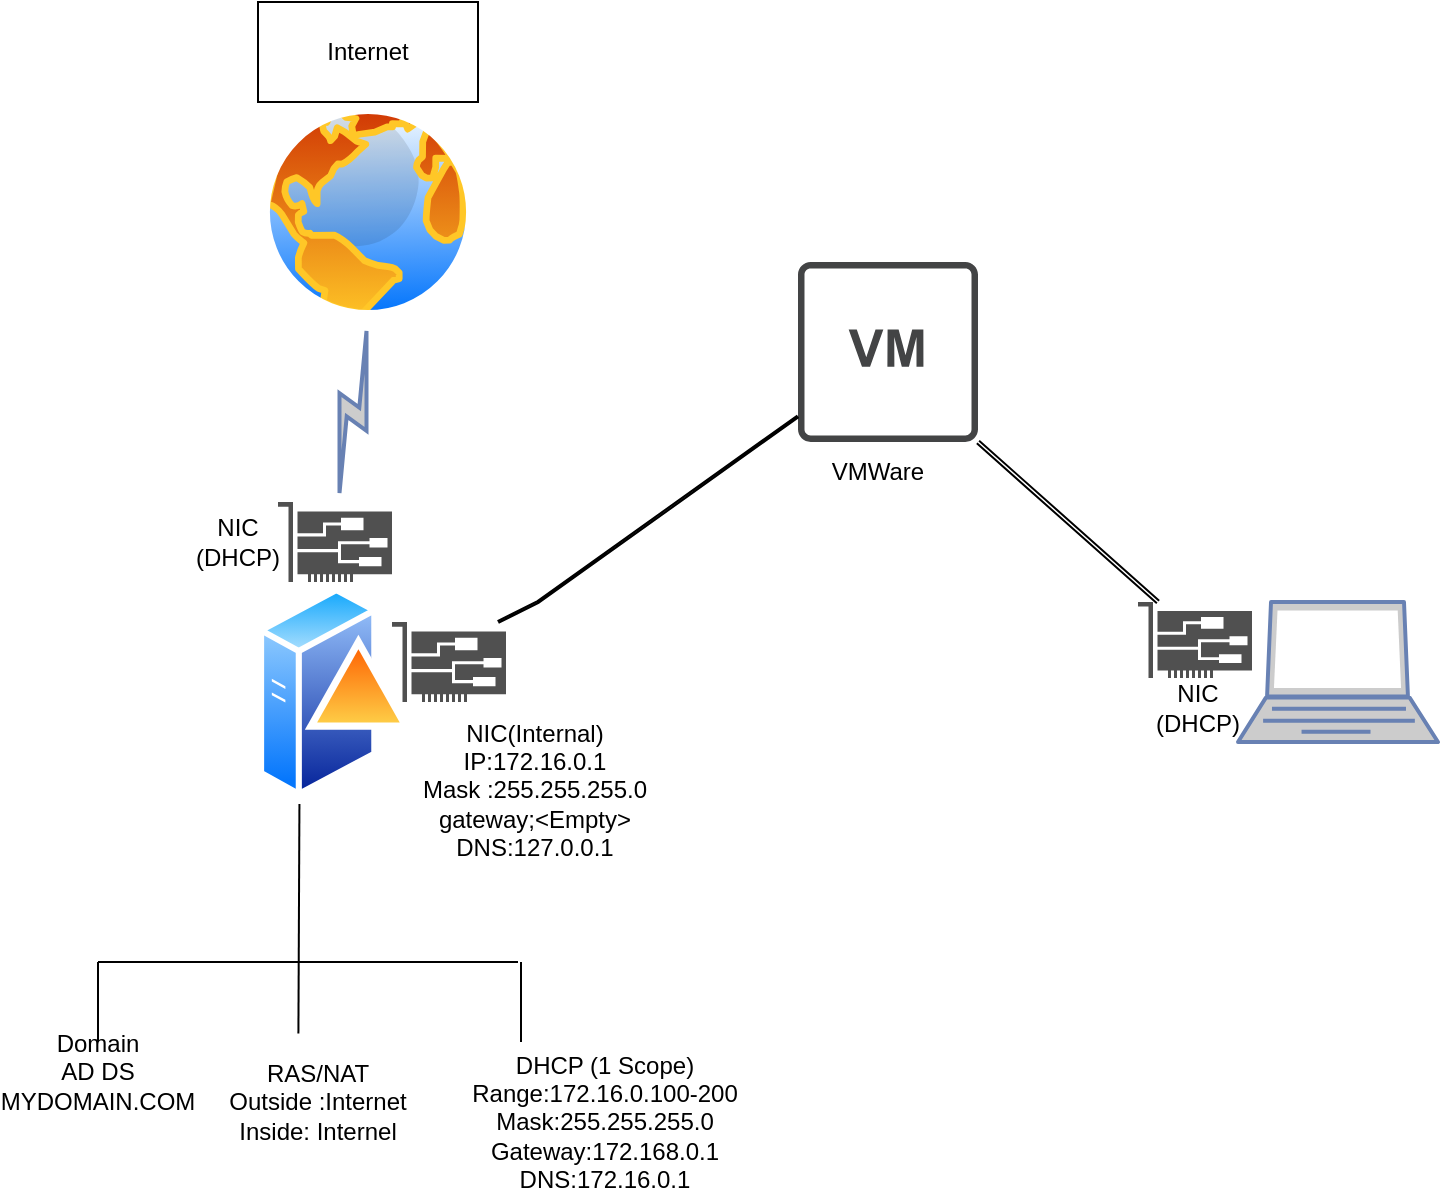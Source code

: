 <mxfile version="24.8.4">
  <diagram name="Page-1" id="Z76u_5p6mXQNEy8YJBog">
    <mxGraphModel dx="1268" dy="670" grid="1" gridSize="10" guides="1" tooltips="1" connect="1" arrows="1" fold="1" page="1" pageScale="1" pageWidth="850" pageHeight="1100" math="0" shadow="0">
      <root>
        <mxCell id="0" />
        <mxCell id="1" parent="0" />
        <mxCell id="JRevb0drHu87jkVgob39-1" value="" style="image;aspect=fixed;perimeter=ellipsePerimeter;html=1;align=center;shadow=0;dashed=0;spacingTop=3;image=img/lib/active_directory/internet_globe.svg;" vertex="1" parent="1">
          <mxGeometry x="230" y="50" width="110" height="110" as="geometry" />
        </mxCell>
        <mxCell id="JRevb0drHu87jkVgob39-2" value="Internet" style="html=1;whiteSpace=wrap;" vertex="1" parent="1">
          <mxGeometry x="230" width="110" height="50" as="geometry" />
        </mxCell>
        <mxCell id="JRevb0drHu87jkVgob39-3" value="" style="image;aspect=fixed;perimeter=ellipsePerimeter;html=1;align=center;shadow=0;dashed=0;spacingTop=3;image=img/lib/active_directory/domain_controller.svg;" vertex="1" parent="1">
          <mxGeometry x="230" y="290" width="77" height="110" as="geometry" />
        </mxCell>
        <mxCell id="JRevb0drHu87jkVgob39-5" value="" style="sketch=0;pointerEvents=1;shadow=0;dashed=0;html=1;strokeColor=none;fillColor=#434445;aspect=fixed;labelPosition=center;verticalLabelPosition=bottom;verticalAlign=top;align=center;outlineConnect=0;shape=mxgraph.vvd.virtual_machine;" vertex="1" parent="1">
          <mxGeometry x="500" y="130" width="90" height="90" as="geometry" />
        </mxCell>
        <mxCell id="JRevb0drHu87jkVgob39-7" value="" style="fontColor=#0066CC;verticalAlign=top;verticalLabelPosition=bottom;labelPosition=center;align=center;html=1;outlineConnect=0;fillColor=#CCCCCC;strokeColor=#6881B3;gradientColor=none;gradientDirection=north;strokeWidth=2;shape=mxgraph.networks.laptop;" vertex="1" parent="1">
          <mxGeometry x="720" y="300" width="100" height="70" as="geometry" />
        </mxCell>
        <mxCell id="JRevb0drHu87jkVgob39-8" value="" style="sketch=0;pointerEvents=1;shadow=0;dashed=0;html=1;strokeColor=none;fillColor=#505050;labelPosition=center;verticalLabelPosition=bottom;verticalAlign=top;outlineConnect=0;align=center;shape=mxgraph.office.devices.nic;" vertex="1" parent="1">
          <mxGeometry x="670" y="300" width="57" height="38" as="geometry" />
        </mxCell>
        <mxCell id="JRevb0drHu87jkVgob39-9" value="NIC&lt;div&gt;(DHCP)&lt;/div&gt;" style="text;html=1;align=center;verticalAlign=middle;whiteSpace=wrap;rounded=0;" vertex="1" parent="1">
          <mxGeometry x="670" y="338" width="60" height="30" as="geometry" />
        </mxCell>
        <mxCell id="JRevb0drHu87jkVgob39-10" value="" style="sketch=0;pointerEvents=1;shadow=0;dashed=0;html=1;strokeColor=none;fillColor=#505050;labelPosition=center;verticalLabelPosition=bottom;verticalAlign=top;outlineConnect=0;align=center;shape=mxgraph.office.devices.nic;" vertex="1" parent="1">
          <mxGeometry x="240" y="250" width="57" height="40" as="geometry" />
        </mxCell>
        <mxCell id="JRevb0drHu87jkVgob39-11" value="NIC&lt;div&gt;(DHCP)&lt;/div&gt;" style="text;html=1;align=center;verticalAlign=middle;whiteSpace=wrap;rounded=0;" vertex="1" parent="1">
          <mxGeometry x="190" y="255" width="60" height="30" as="geometry" />
        </mxCell>
        <mxCell id="JRevb0drHu87jkVgob39-12" value="" style="html=1;outlineConnect=0;fillColor=#CCCCCC;strokeColor=#6881B3;gradientColor=none;gradientDirection=north;strokeWidth=2;shape=mxgraph.networks.comm_link_edge;html=1;rounded=0;entryX=0.5;entryY=1;entryDx=0;entryDy=0;" edge="1" parent="1" target="JRevb0drHu87jkVgob39-1">
          <mxGeometry width="100" height="100" relative="1" as="geometry">
            <mxPoint x="270" y="250" as="sourcePoint" />
            <mxPoint x="370" y="175" as="targetPoint" />
            <Array as="points">
              <mxPoint x="200" y="175" />
            </Array>
          </mxGeometry>
        </mxCell>
        <mxCell id="JRevb0drHu87jkVgob39-13" value="" style="shape=link;html=1;rounded=0;width=-1.034;" edge="1" parent="1" target="JRevb0drHu87jkVgob39-5">
          <mxGeometry width="100" relative="1" as="geometry">
            <mxPoint x="350" y="310" as="sourcePoint" />
            <mxPoint x="470" y="260" as="targetPoint" />
            <Array as="points">
              <mxPoint x="370" y="300" />
            </Array>
          </mxGeometry>
        </mxCell>
        <mxCell id="JRevb0drHu87jkVgob39-14" value="" style="shape=link;html=1;rounded=0;width=-1.724;" edge="1" parent="1">
          <mxGeometry width="100" relative="1" as="geometry">
            <mxPoint x="680" y="300" as="sourcePoint" />
            <mxPoint x="589.995" y="220" as="targetPoint" />
          </mxGeometry>
        </mxCell>
        <mxCell id="JRevb0drHu87jkVgob39-16" value="" style="sketch=0;pointerEvents=1;shadow=0;dashed=0;html=1;strokeColor=none;fillColor=#505050;labelPosition=center;verticalLabelPosition=bottom;verticalAlign=top;outlineConnect=0;align=center;shape=mxgraph.office.devices.nic;" vertex="1" parent="1">
          <mxGeometry x="297" y="310" width="57" height="40" as="geometry" />
        </mxCell>
        <mxCell id="JRevb0drHu87jkVgob39-17" value="NIC(Internal)&lt;div&gt;IP:172.16.0.1&lt;/div&gt;&lt;div&gt;Mask :255.255.255.0&lt;/div&gt;&lt;div&gt;gateway;&amp;lt;Empty&amp;gt;&lt;/div&gt;&lt;div&gt;DNS:127.0.0.1&lt;/div&gt;" style="text;html=1;align=center;verticalAlign=middle;whiteSpace=wrap;rounded=0;" vertex="1" parent="1">
          <mxGeometry x="307" y="369" width="123" height="50" as="geometry" />
        </mxCell>
        <mxCell id="JRevb0drHu87jkVgob39-18" value="" style="endArrow=none;html=1;rounded=0;entryX=0.269;entryY=1.009;entryDx=0;entryDy=0;entryPerimeter=0;exitX=0.402;exitY=-0.071;exitDx=0;exitDy=0;exitPerimeter=0;" edge="1" parent="1" source="JRevb0drHu87jkVgob39-24" target="JRevb0drHu87jkVgob39-3">
          <mxGeometry width="50" height="50" relative="1" as="geometry">
            <mxPoint x="250" y="480" as="sourcePoint" />
            <mxPoint x="460" y="380" as="targetPoint" />
          </mxGeometry>
        </mxCell>
        <mxCell id="JRevb0drHu87jkVgob39-19" value="" style="endArrow=none;html=1;rounded=0;" edge="1" parent="1">
          <mxGeometry width="50" height="50" relative="1" as="geometry">
            <mxPoint x="150" y="480" as="sourcePoint" />
            <mxPoint x="360" y="480" as="targetPoint" />
            <Array as="points" />
          </mxGeometry>
        </mxCell>
        <mxCell id="JRevb0drHu87jkVgob39-20" value="" style="endArrow=none;html=1;rounded=0;" edge="1" parent="1">
          <mxGeometry width="50" height="50" relative="1" as="geometry">
            <mxPoint x="361.5" y="480" as="sourcePoint" />
            <mxPoint x="361.5" y="520" as="targetPoint" />
          </mxGeometry>
        </mxCell>
        <mxCell id="JRevb0drHu87jkVgob39-21" value="" style="endArrow=none;html=1;rounded=0;" edge="1" parent="1">
          <mxGeometry width="50" height="50" relative="1" as="geometry">
            <mxPoint x="150" y="480" as="sourcePoint" />
            <mxPoint x="150" y="520" as="targetPoint" />
          </mxGeometry>
        </mxCell>
        <mxCell id="JRevb0drHu87jkVgob39-22" value="VMWare" style="text;html=1;align=center;verticalAlign=middle;whiteSpace=wrap;rounded=0;" vertex="1" parent="1">
          <mxGeometry x="510" y="220" width="60" height="30" as="geometry" />
        </mxCell>
        <mxCell id="JRevb0drHu87jkVgob39-23" value="Domain&lt;div&gt;AD DS&lt;/div&gt;&lt;div&gt;MYDOMAIN.COM&lt;/div&gt;" style="text;html=1;align=center;verticalAlign=middle;whiteSpace=wrap;rounded=0;" vertex="1" parent="1">
          <mxGeometry x="120" y="520" width="60" height="30" as="geometry" />
        </mxCell>
        <mxCell id="JRevb0drHu87jkVgob39-24" value="RAS/NAT&lt;div&gt;Outside :Internet&lt;/div&gt;&lt;div&gt;Inside: Internel&lt;/div&gt;" style="text;html=1;align=center;verticalAlign=middle;whiteSpace=wrap;rounded=0;" vertex="1" parent="1">
          <mxGeometry x="210" y="520" width="100" height="60" as="geometry" />
        </mxCell>
        <mxCell id="JRevb0drHu87jkVgob39-25" value="DHCP (1 Scope)&lt;div&gt;Range:172.16.0.100-200&lt;/div&gt;&lt;div&gt;Mask:255.255.255.0&lt;/div&gt;&lt;div&gt;Gateway:172.168.0.1&lt;/div&gt;&lt;div&gt;DNS:172.16.0.1&lt;/div&gt;" style="text;html=1;align=center;verticalAlign=middle;whiteSpace=wrap;rounded=0;" vertex="1" parent="1">
          <mxGeometry x="307" y="520" width="193" height="80" as="geometry" />
        </mxCell>
      </root>
    </mxGraphModel>
  </diagram>
</mxfile>
